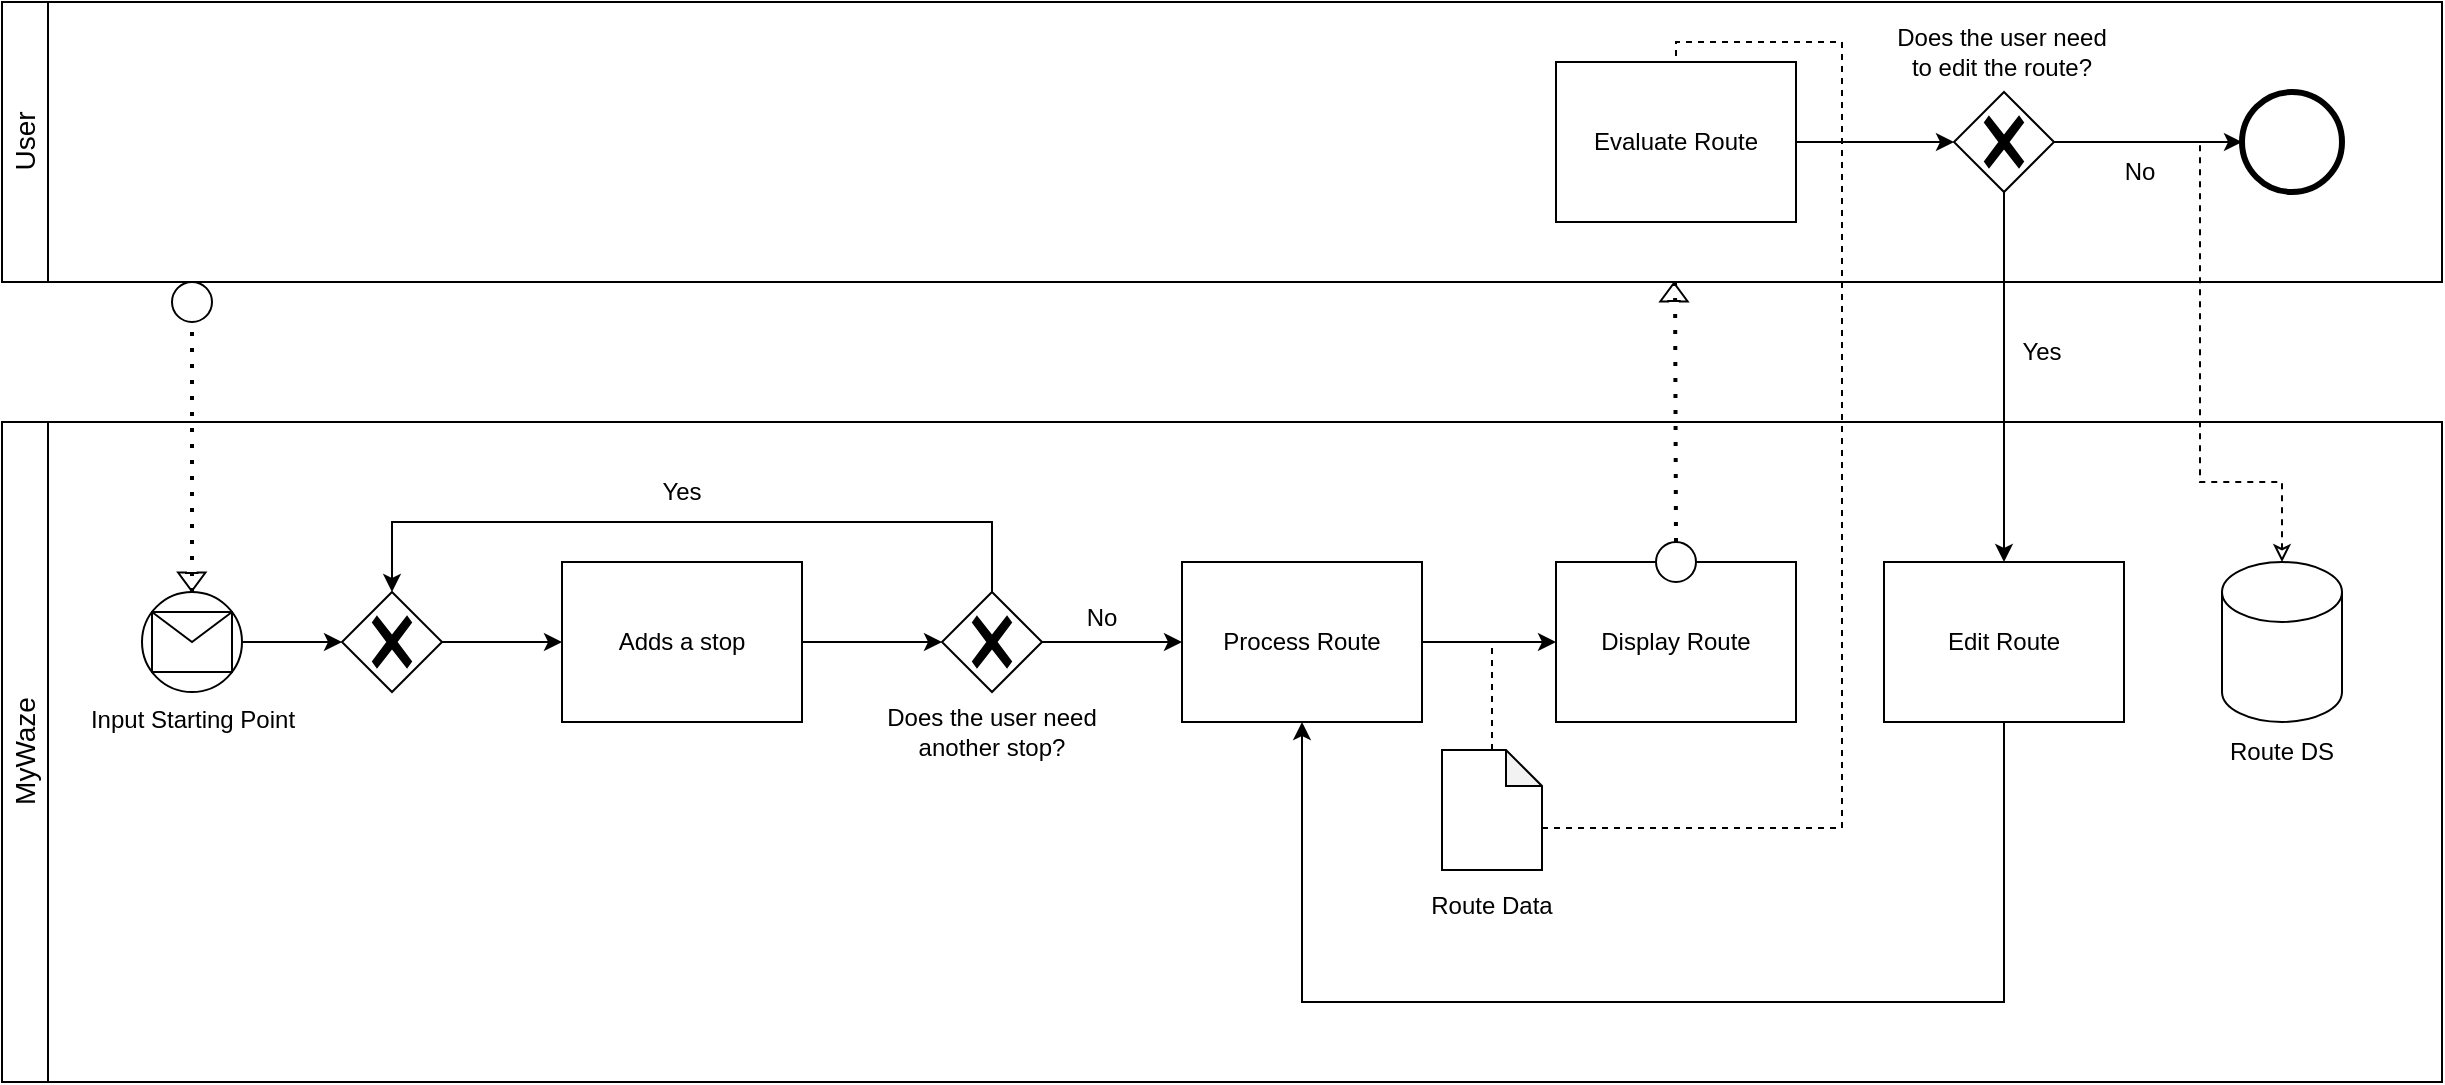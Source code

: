<mxfile version="26.2.14">
  <diagram name="Page-1" id="2a216829-ef6e-dabb-86c1-c78162f3ba2b">
    <mxGraphModel dx="1226" dy="629" grid="1" gridSize="10" guides="1" tooltips="1" connect="1" arrows="1" fold="1" page="1" pageScale="1" pageWidth="850" pageHeight="1100" background="none" math="0" shadow="0">
      <root>
        <mxCell id="0" />
        <mxCell id="1" parent="0" />
        <mxCell id="0G2xE4ultLcCvQhKIERM-3" value="&lt;span style=&quot;font-weight: normal;&quot;&gt;&lt;font style=&quot;font-size: 14px;&quot;&gt;User&lt;/font&gt;&lt;/span&gt;" style="swimlane;horizontal=0;whiteSpace=wrap;html=1;startSize=23;" parent="1" vertex="1">
          <mxGeometry x="180" y="80" width="1220" height="140" as="geometry" />
        </mxCell>
        <mxCell id="afZQ3mGeGORyMhH4Kc8F-34" style="edgeStyle=orthogonalEdgeStyle;rounded=0;orthogonalLoop=1;jettySize=auto;html=1;entryX=0;entryY=0.5;entryDx=0;entryDy=0;entryPerimeter=0;" parent="0G2xE4ultLcCvQhKIERM-3" source="afZQ3mGeGORyMhH4Kc8F-29" target="afZQ3mGeGORyMhH4Kc8F-32" edge="1">
          <mxGeometry relative="1" as="geometry">
            <mxPoint x="970" y="70" as="targetPoint" />
          </mxGeometry>
        </mxCell>
        <mxCell id="afZQ3mGeGORyMhH4Kc8F-29" value="Evaluate Route" style="points=[[0.25,0,0],[0.5,0,0],[0.75,0,0],[1,0.25,0],[1,0.5,0],[1,0.75,0],[0.75,1,0],[0.5,1,0],[0.25,1,0],[0,0.75,0],[0,0.5,0],[0,0.25,0]];shape=mxgraph.bpmn.task2;whiteSpace=wrap;rectStyle=rounded;size=10;html=1;container=1;expand=0;collapsible=0;taskMarker=service;" parent="0G2xE4ultLcCvQhKIERM-3" vertex="1">
          <mxGeometry x="777" y="30" width="120" height="80" as="geometry" />
        </mxCell>
        <mxCell id="afZQ3mGeGORyMhH4Kc8F-37" style="edgeStyle=orthogonalEdgeStyle;rounded=0;orthogonalLoop=1;jettySize=auto;html=1;entryX=0;entryY=0.5;entryDx=0;entryDy=0;" parent="0G2xE4ultLcCvQhKIERM-3" source="afZQ3mGeGORyMhH4Kc8F-32" target="afZQ3mGeGORyMhH4Kc8F-36" edge="1">
          <mxGeometry relative="1" as="geometry" />
        </mxCell>
        <mxCell id="afZQ3mGeGORyMhH4Kc8F-32" value="" style="points=[[0.25,0.25,0],[0.5,0,0],[0.75,0.25,0],[1,0.5,0],[0.75,0.75,0],[0.5,1,0],[0.25,0.75,0],[0,0.5,0]];shape=mxgraph.bpmn.gateway2;html=1;verticalLabelPosition=bottom;labelBackgroundColor=#ffffff;verticalAlign=top;align=center;perimeter=rhombusPerimeter;outlineConnect=0;outline=none;symbol=none;gwType=exclusive;" parent="0G2xE4ultLcCvQhKIERM-3" vertex="1">
          <mxGeometry x="976" y="45" width="50" height="50" as="geometry" />
        </mxCell>
        <mxCell id="afZQ3mGeGORyMhH4Kc8F-33" value="Does the user need to edit the route?" style="text;html=1;align=center;verticalAlign=middle;whiteSpace=wrap;rounded=0;" parent="0G2xE4ultLcCvQhKIERM-3" vertex="1">
          <mxGeometry x="940" y="10" width="120" height="30" as="geometry" />
        </mxCell>
        <mxCell id="afZQ3mGeGORyMhH4Kc8F-36" value="" style="shape=mxgraph.bpmn.shape;html=1;verticalLabelPosition=bottom;labelBackgroundColor=#ffffff;verticalAlign=top;perimeter=ellipsePerimeter;outline=end;symbol=general;" parent="0G2xE4ultLcCvQhKIERM-3" vertex="1">
          <mxGeometry x="1120" y="45" width="50" height="50" as="geometry" />
        </mxCell>
        <mxCell id="afZQ3mGeGORyMhH4Kc8F-38" value="No" style="text;html=1;align=center;verticalAlign=middle;whiteSpace=wrap;rounded=0;" parent="0G2xE4ultLcCvQhKIERM-3" vertex="1">
          <mxGeometry x="1009" y="70" width="120" height="30" as="geometry" />
        </mxCell>
        <mxCell id="0G2xE4ultLcCvQhKIERM-4" value="&lt;span style=&quot;font-weight: normal;&quot;&gt;&lt;font style=&quot;font-size: 14px;&quot;&gt;MyWaze&lt;/font&gt;&lt;/span&gt;" style="swimlane;horizontal=0;whiteSpace=wrap;html=1;startSize=23;" parent="1" vertex="1">
          <mxGeometry x="180" y="290" width="1220" height="330" as="geometry" />
        </mxCell>
        <mxCell id="0G2xE4ultLcCvQhKIERM-19" value="" style="endArrow=none;dashed=1;html=1;dashPattern=1 3;strokeWidth=2;rounded=0;" parent="0G2xE4ultLcCvQhKIERM-4" source="afZQ3mGeGORyMhH4Kc8F-23" edge="1">
          <mxGeometry width="50" height="50" relative="1" as="geometry">
            <mxPoint x="836.52" y="70" as="sourcePoint" />
            <mxPoint x="836.52" y="-70" as="targetPoint" />
          </mxGeometry>
        </mxCell>
        <mxCell id="0G2xE4ultLcCvQhKIERM-23" value="" style="shape=flexArrow;endArrow=classic;html=1;rounded=0;width=5.76;endSize=2.731;endWidth=6.918;" parent="0G2xE4ultLcCvQhKIERM-4" edge="1">
          <mxGeometry width="50" height="50" relative="1" as="geometry">
            <mxPoint x="836" y="-60" as="sourcePoint" />
            <mxPoint x="836" y="-70" as="targetPoint" />
          </mxGeometry>
        </mxCell>
        <mxCell id="7a84cebc1def654-1" value="Input Starting Point" style="shape=mxgraph.bpmn.shape;html=1;verticalLabelPosition=bottom;labelBackgroundColor=#ffffff;verticalAlign=top;perimeter=ellipsePerimeter;outline=standard;symbol=general;" parent="0G2xE4ultLcCvQhKIERM-4" vertex="1">
          <mxGeometry x="70" y="85" width="50" height="50" as="geometry" />
        </mxCell>
        <mxCell id="7a84cebc1def654-4" value="" style="shape=message;whiteSpace=wrap;html=1;" parent="0G2xE4ultLcCvQhKIERM-4" vertex="1">
          <mxGeometry x="75" y="95" width="40" height="30" as="geometry" />
        </mxCell>
        <mxCell id="0G2xE4ultLcCvQhKIERM-32" value="" style="shape=flexArrow;endArrow=classic;html=1;rounded=0;width=5.76;endSize=2.731;endWidth=6.918;" parent="0G2xE4ultLcCvQhKIERM-4" edge="1">
          <mxGeometry width="50" height="50" relative="1" as="geometry">
            <mxPoint x="94.89" y="75" as="sourcePoint" />
            <mxPoint x="94.89" y="85" as="targetPoint" />
          </mxGeometry>
        </mxCell>
        <mxCell id="0G2xE4ultLcCvQhKIERM-5" value="" style="endArrow=none;dashed=1;html=1;dashPattern=1 3;strokeWidth=2;rounded=0;exitX=0.5;exitY=0;exitDx=0;exitDy=0;" parent="0G2xE4ultLcCvQhKIERM-4" source="7a84cebc1def654-1" target="0G2xE4ultLcCvQhKIERM-6" edge="1">
          <mxGeometry width="50" height="50" relative="1" as="geometry">
            <mxPoint x="310" y="160" as="sourcePoint" />
            <mxPoint x="125" y="-70" as="targetPoint" />
          </mxGeometry>
        </mxCell>
        <mxCell id="0G2xE4ultLcCvQhKIERM-6" value="" style="ellipse;whiteSpace=wrap;html=1;" parent="0G2xE4ultLcCvQhKIERM-4" vertex="1">
          <mxGeometry x="85" y="-70" width="20" height="20" as="geometry" />
        </mxCell>
        <mxCell id="0G2xE4ultLcCvQhKIERM-8" value="Adds a stop" style="points=[[0.25,0,0],[0.5,0,0],[0.75,0,0],[1,0.25,0],[1,0.5,0],[1,0.75,0],[0.75,1,0],[0.5,1,0],[0.25,1,0],[0,0.75,0],[0,0.5,0],[0,0.25,0]];shape=mxgraph.bpmn.task2;whiteSpace=wrap;rectStyle=rounded;size=10;html=1;container=1;expand=0;collapsible=0;taskMarker=service;" parent="0G2xE4ultLcCvQhKIERM-4" vertex="1">
          <mxGeometry x="280" y="70" width="120" height="80" as="geometry" />
        </mxCell>
        <mxCell id="0G2xE4ultLcCvQhKIERM-40" value="" style="points=[[0.25,0.25,0],[0.5,0,0],[0.75,0.25,0],[1,0.5,0],[0.75,0.75,0],[0.5,1,0],[0.25,0.75,0],[0,0.5,0]];shape=mxgraph.bpmn.gateway2;html=1;verticalLabelPosition=bottom;labelBackgroundColor=#ffffff;verticalAlign=top;align=center;perimeter=rhombusPerimeter;outlineConnect=0;outline=none;symbol=none;gwType=exclusive;" parent="0G2xE4ultLcCvQhKIERM-4" vertex="1">
          <mxGeometry x="470" y="85" width="50" height="50" as="geometry" />
        </mxCell>
        <mxCell id="afZQ3mGeGORyMhH4Kc8F-1" value="" style="points=[[0.25,0.25,0],[0.5,0,0],[0.75,0.25,0],[1,0.5,0],[0.75,0.75,0],[0.5,1,0],[0.25,0.75,0],[0,0.5,0]];shape=mxgraph.bpmn.gateway2;html=1;verticalLabelPosition=bottom;labelBackgroundColor=#ffffff;verticalAlign=top;align=center;perimeter=rhombusPerimeter;outlineConnect=0;outline=none;symbol=none;gwType=exclusive;" parent="0G2xE4ultLcCvQhKIERM-4" vertex="1">
          <mxGeometry x="170" y="85" width="50" height="50" as="geometry" />
        </mxCell>
        <mxCell id="afZQ3mGeGORyMhH4Kc8F-2" style="edgeStyle=orthogonalEdgeStyle;rounded=0;orthogonalLoop=1;jettySize=auto;html=1;entryX=0;entryY=0.5;entryDx=0;entryDy=0;entryPerimeter=0;" parent="0G2xE4ultLcCvQhKIERM-4" source="7a84cebc1def654-1" target="afZQ3mGeGORyMhH4Kc8F-1" edge="1">
          <mxGeometry relative="1" as="geometry" />
        </mxCell>
        <mxCell id="afZQ3mGeGORyMhH4Kc8F-3" style="edgeStyle=orthogonalEdgeStyle;rounded=0;orthogonalLoop=1;jettySize=auto;html=1;entryX=0;entryY=0.5;entryDx=0;entryDy=0;entryPerimeter=0;" parent="0G2xE4ultLcCvQhKIERM-4" source="afZQ3mGeGORyMhH4Kc8F-1" target="0G2xE4ultLcCvQhKIERM-8" edge="1">
          <mxGeometry relative="1" as="geometry" />
        </mxCell>
        <mxCell id="afZQ3mGeGORyMhH4Kc8F-4" style="edgeStyle=orthogonalEdgeStyle;rounded=0;orthogonalLoop=1;jettySize=auto;html=1;entryX=0;entryY=0.5;entryDx=0;entryDy=0;entryPerimeter=0;" parent="0G2xE4ultLcCvQhKIERM-4" source="0G2xE4ultLcCvQhKIERM-8" target="0G2xE4ultLcCvQhKIERM-40" edge="1">
          <mxGeometry relative="1" as="geometry" />
        </mxCell>
        <mxCell id="afZQ3mGeGORyMhH4Kc8F-5" value="Does the user need another stop?" style="text;html=1;align=center;verticalAlign=middle;whiteSpace=wrap;rounded=0;" parent="0G2xE4ultLcCvQhKIERM-4" vertex="1">
          <mxGeometry x="435" y="140" width="120" height="30" as="geometry" />
        </mxCell>
        <mxCell id="afZQ3mGeGORyMhH4Kc8F-7" value="Yes" style="text;html=1;align=center;verticalAlign=middle;whiteSpace=wrap;rounded=0;" parent="0G2xE4ultLcCvQhKIERM-4" vertex="1">
          <mxGeometry x="280" y="20" width="120" height="30" as="geometry" />
        </mxCell>
        <mxCell id="afZQ3mGeGORyMhH4Kc8F-9" style="edgeStyle=orthogonalEdgeStyle;rounded=0;orthogonalLoop=1;jettySize=auto;html=1;entryX=0.5;entryY=0;entryDx=0;entryDy=0;entryPerimeter=0;" parent="0G2xE4ultLcCvQhKIERM-4" source="0G2xE4ultLcCvQhKIERM-40" target="afZQ3mGeGORyMhH4Kc8F-1" edge="1">
          <mxGeometry relative="1" as="geometry">
            <Array as="points">
              <mxPoint x="495" y="50" />
              <mxPoint x="195" y="50" />
            </Array>
          </mxGeometry>
        </mxCell>
        <mxCell id="afZQ3mGeGORyMhH4Kc8F-10" value="Process Route" style="points=[[0.25,0,0],[0.5,0,0],[0.75,0,0],[1,0.25,0],[1,0.5,0],[1,0.75,0],[0.75,1,0],[0.5,1,0],[0.25,1,0],[0,0.75,0],[0,0.5,0],[0,0.25,0]];shape=mxgraph.bpmn.task2;whiteSpace=wrap;rectStyle=rounded;size=10;html=1;container=1;expand=0;collapsible=0;taskMarker=service;" parent="0G2xE4ultLcCvQhKIERM-4" vertex="1">
          <mxGeometry x="590" y="70" width="120" height="80" as="geometry" />
        </mxCell>
        <mxCell id="afZQ3mGeGORyMhH4Kc8F-11" style="edgeStyle=orthogonalEdgeStyle;rounded=0;orthogonalLoop=1;jettySize=auto;html=1;entryX=0;entryY=0.5;entryDx=0;entryDy=0;entryPerimeter=0;" parent="0G2xE4ultLcCvQhKIERM-4" source="0G2xE4ultLcCvQhKIERM-40" target="afZQ3mGeGORyMhH4Kc8F-10" edge="1">
          <mxGeometry relative="1" as="geometry" />
        </mxCell>
        <mxCell id="afZQ3mGeGORyMhH4Kc8F-12" value="No" style="text;html=1;align=center;verticalAlign=middle;whiteSpace=wrap;rounded=0;" parent="0G2xE4ultLcCvQhKIERM-4" vertex="1">
          <mxGeometry x="490" y="83" width="120" height="30" as="geometry" />
        </mxCell>
        <mxCell id="afZQ3mGeGORyMhH4Kc8F-28" style="edgeStyle=orthogonalEdgeStyle;rounded=0;orthogonalLoop=1;jettySize=auto;html=1;endArrow=none;startFill=0;dashed=1;" parent="0G2xE4ultLcCvQhKIERM-4" source="afZQ3mGeGORyMhH4Kc8F-16" edge="1">
          <mxGeometry relative="1" as="geometry">
            <mxPoint x="745" y="110" as="targetPoint" />
          </mxGeometry>
        </mxCell>
        <mxCell id="afZQ3mGeGORyMhH4Kc8F-16" value="" style="shape=note;whiteSpace=wrap;html=1;backgroundOutline=1;darkOpacity=0.05;size=18;" parent="0G2xE4ultLcCvQhKIERM-4" vertex="1">
          <mxGeometry x="720" y="164" width="50" height="60" as="geometry" />
        </mxCell>
        <mxCell id="afZQ3mGeGORyMhH4Kc8F-18" value="Route Data" style="text;html=1;align=center;verticalAlign=middle;whiteSpace=wrap;rounded=0;" parent="0G2xE4ultLcCvQhKIERM-4" vertex="1">
          <mxGeometry x="685" y="227" width="120" height="30" as="geometry" />
        </mxCell>
        <mxCell id="afZQ3mGeGORyMhH4Kc8F-25" value="Display Route" style="points=[[0.25,0,0],[0.5,0,0],[0.75,0,0],[1,0.25,0],[1,0.5,0],[1,0.75,0],[0.75,1,0],[0.5,1,0],[0.25,1,0],[0,0.75,0],[0,0.5,0],[0,0.25,0]];shape=mxgraph.bpmn.task2;whiteSpace=wrap;rectStyle=rounded;size=10;html=1;container=1;expand=0;collapsible=0;taskMarker=service;" parent="0G2xE4ultLcCvQhKIERM-4" vertex="1">
          <mxGeometry x="777" y="70" width="120" height="80" as="geometry" />
        </mxCell>
        <mxCell id="afZQ3mGeGORyMhH4Kc8F-27" style="edgeStyle=orthogonalEdgeStyle;rounded=0;orthogonalLoop=1;jettySize=auto;html=1;entryX=0;entryY=0.5;entryDx=0;entryDy=0;entryPerimeter=0;" parent="0G2xE4ultLcCvQhKIERM-4" source="afZQ3mGeGORyMhH4Kc8F-10" target="afZQ3mGeGORyMhH4Kc8F-25" edge="1">
          <mxGeometry relative="1" as="geometry" />
        </mxCell>
        <mxCell id="afZQ3mGeGORyMhH4Kc8F-23" value="" style="ellipse;whiteSpace=wrap;html=1;" parent="0G2xE4ultLcCvQhKIERM-4" vertex="1">
          <mxGeometry x="827" y="60" width="20" height="20" as="geometry" />
        </mxCell>
        <mxCell id="afZQ3mGeGORyMhH4Kc8F-30" value="Edit Route" style="points=[[0.25,0,0],[0.5,0,0],[0.75,0,0],[1,0.25,0],[1,0.5,0],[1,0.75,0],[0.75,1,0],[0.5,1,0],[0.25,1,0],[0,0.75,0],[0,0.5,0],[0,0.25,0]];shape=mxgraph.bpmn.task2;whiteSpace=wrap;rectStyle=rounded;size=10;html=1;container=1;expand=0;collapsible=0;taskMarker=service;" parent="0G2xE4ultLcCvQhKIERM-4" vertex="1">
          <mxGeometry x="941" y="70" width="120" height="80" as="geometry" />
        </mxCell>
        <mxCell id="afZQ3mGeGORyMhH4Kc8F-40" style="edgeStyle=orthogonalEdgeStyle;rounded=0;orthogonalLoop=1;jettySize=auto;html=1;entryX=0.5;entryY=1;entryDx=0;entryDy=0;entryPerimeter=0;" parent="0G2xE4ultLcCvQhKIERM-4" source="afZQ3mGeGORyMhH4Kc8F-30" target="afZQ3mGeGORyMhH4Kc8F-10" edge="1">
          <mxGeometry relative="1" as="geometry">
            <Array as="points">
              <mxPoint x="1001" y="290" />
              <mxPoint x="650" y="290" />
            </Array>
          </mxGeometry>
        </mxCell>
        <mxCell id="seqTHwSmE0_XoMYoNXrs-2" value="" style="shape=cylinder3;whiteSpace=wrap;html=1;boundedLbl=1;backgroundOutline=1;size=15;" vertex="1" parent="0G2xE4ultLcCvQhKIERM-4">
          <mxGeometry x="1110" y="70" width="60" height="80" as="geometry" />
        </mxCell>
        <mxCell id="seqTHwSmE0_XoMYoNXrs-3" value="Route DS" style="text;html=1;align=center;verticalAlign=middle;whiteSpace=wrap;rounded=0;" vertex="1" parent="0G2xE4ultLcCvQhKIERM-4">
          <mxGeometry x="1080" y="150" width="120" height="30" as="geometry" />
        </mxCell>
        <mxCell id="afZQ3mGeGORyMhH4Kc8F-35" style="edgeStyle=orthogonalEdgeStyle;rounded=0;orthogonalLoop=1;jettySize=auto;html=1;entryX=0.5;entryY=0;entryDx=0;entryDy=0;entryPerimeter=0;exitX=0.5;exitY=1;exitDx=0;exitDy=0;exitPerimeter=0;" parent="1" source="afZQ3mGeGORyMhH4Kc8F-32" target="afZQ3mGeGORyMhH4Kc8F-30" edge="1">
          <mxGeometry relative="1" as="geometry" />
        </mxCell>
        <mxCell id="afZQ3mGeGORyMhH4Kc8F-39" value="Yes" style="text;html=1;align=center;verticalAlign=middle;whiteSpace=wrap;rounded=0;" parent="1" vertex="1">
          <mxGeometry x="1140" y="240" width="120" height="30" as="geometry" />
        </mxCell>
        <mxCell id="seqTHwSmE0_XoMYoNXrs-1" style="edgeStyle=orthogonalEdgeStyle;rounded=0;orthogonalLoop=1;jettySize=auto;html=1;endArrow=none;startFill=0;dashed=1;exitX=0;exitY=0;exitDx=50;exitDy=39;exitPerimeter=0;" edge="1" parent="1" source="afZQ3mGeGORyMhH4Kc8F-16">
          <mxGeometry relative="1" as="geometry">
            <mxPoint x="1017" y="110" as="targetPoint" />
            <mxPoint x="935" y="464" as="sourcePoint" />
            <Array as="points">
              <mxPoint x="1100" y="493" />
              <mxPoint x="1100" y="100" />
              <mxPoint x="1017" y="100" />
            </Array>
          </mxGeometry>
        </mxCell>
        <mxCell id="seqTHwSmE0_XoMYoNXrs-4" style="edgeStyle=orthogonalEdgeStyle;rounded=0;orthogonalLoop=1;jettySize=auto;html=1;endArrow=none;startFill=0;dashed=1;exitX=0.5;exitY=0;exitDx=0;exitDy=0;exitPerimeter=0;entryX=0.75;entryY=0;entryDx=0;entryDy=0;endFill=1;startArrow=classic;" edge="1" parent="1" source="seqTHwSmE0_XoMYoNXrs-2" target="afZQ3mGeGORyMhH4Kc8F-38">
          <mxGeometry relative="1" as="geometry">
            <mxPoint x="1027" y="120" as="targetPoint" />
            <mxPoint x="960" y="503" as="sourcePoint" />
            <Array as="points">
              <mxPoint x="1320" y="320" />
              <mxPoint x="1279" y="320" />
            </Array>
          </mxGeometry>
        </mxCell>
      </root>
    </mxGraphModel>
  </diagram>
</mxfile>
